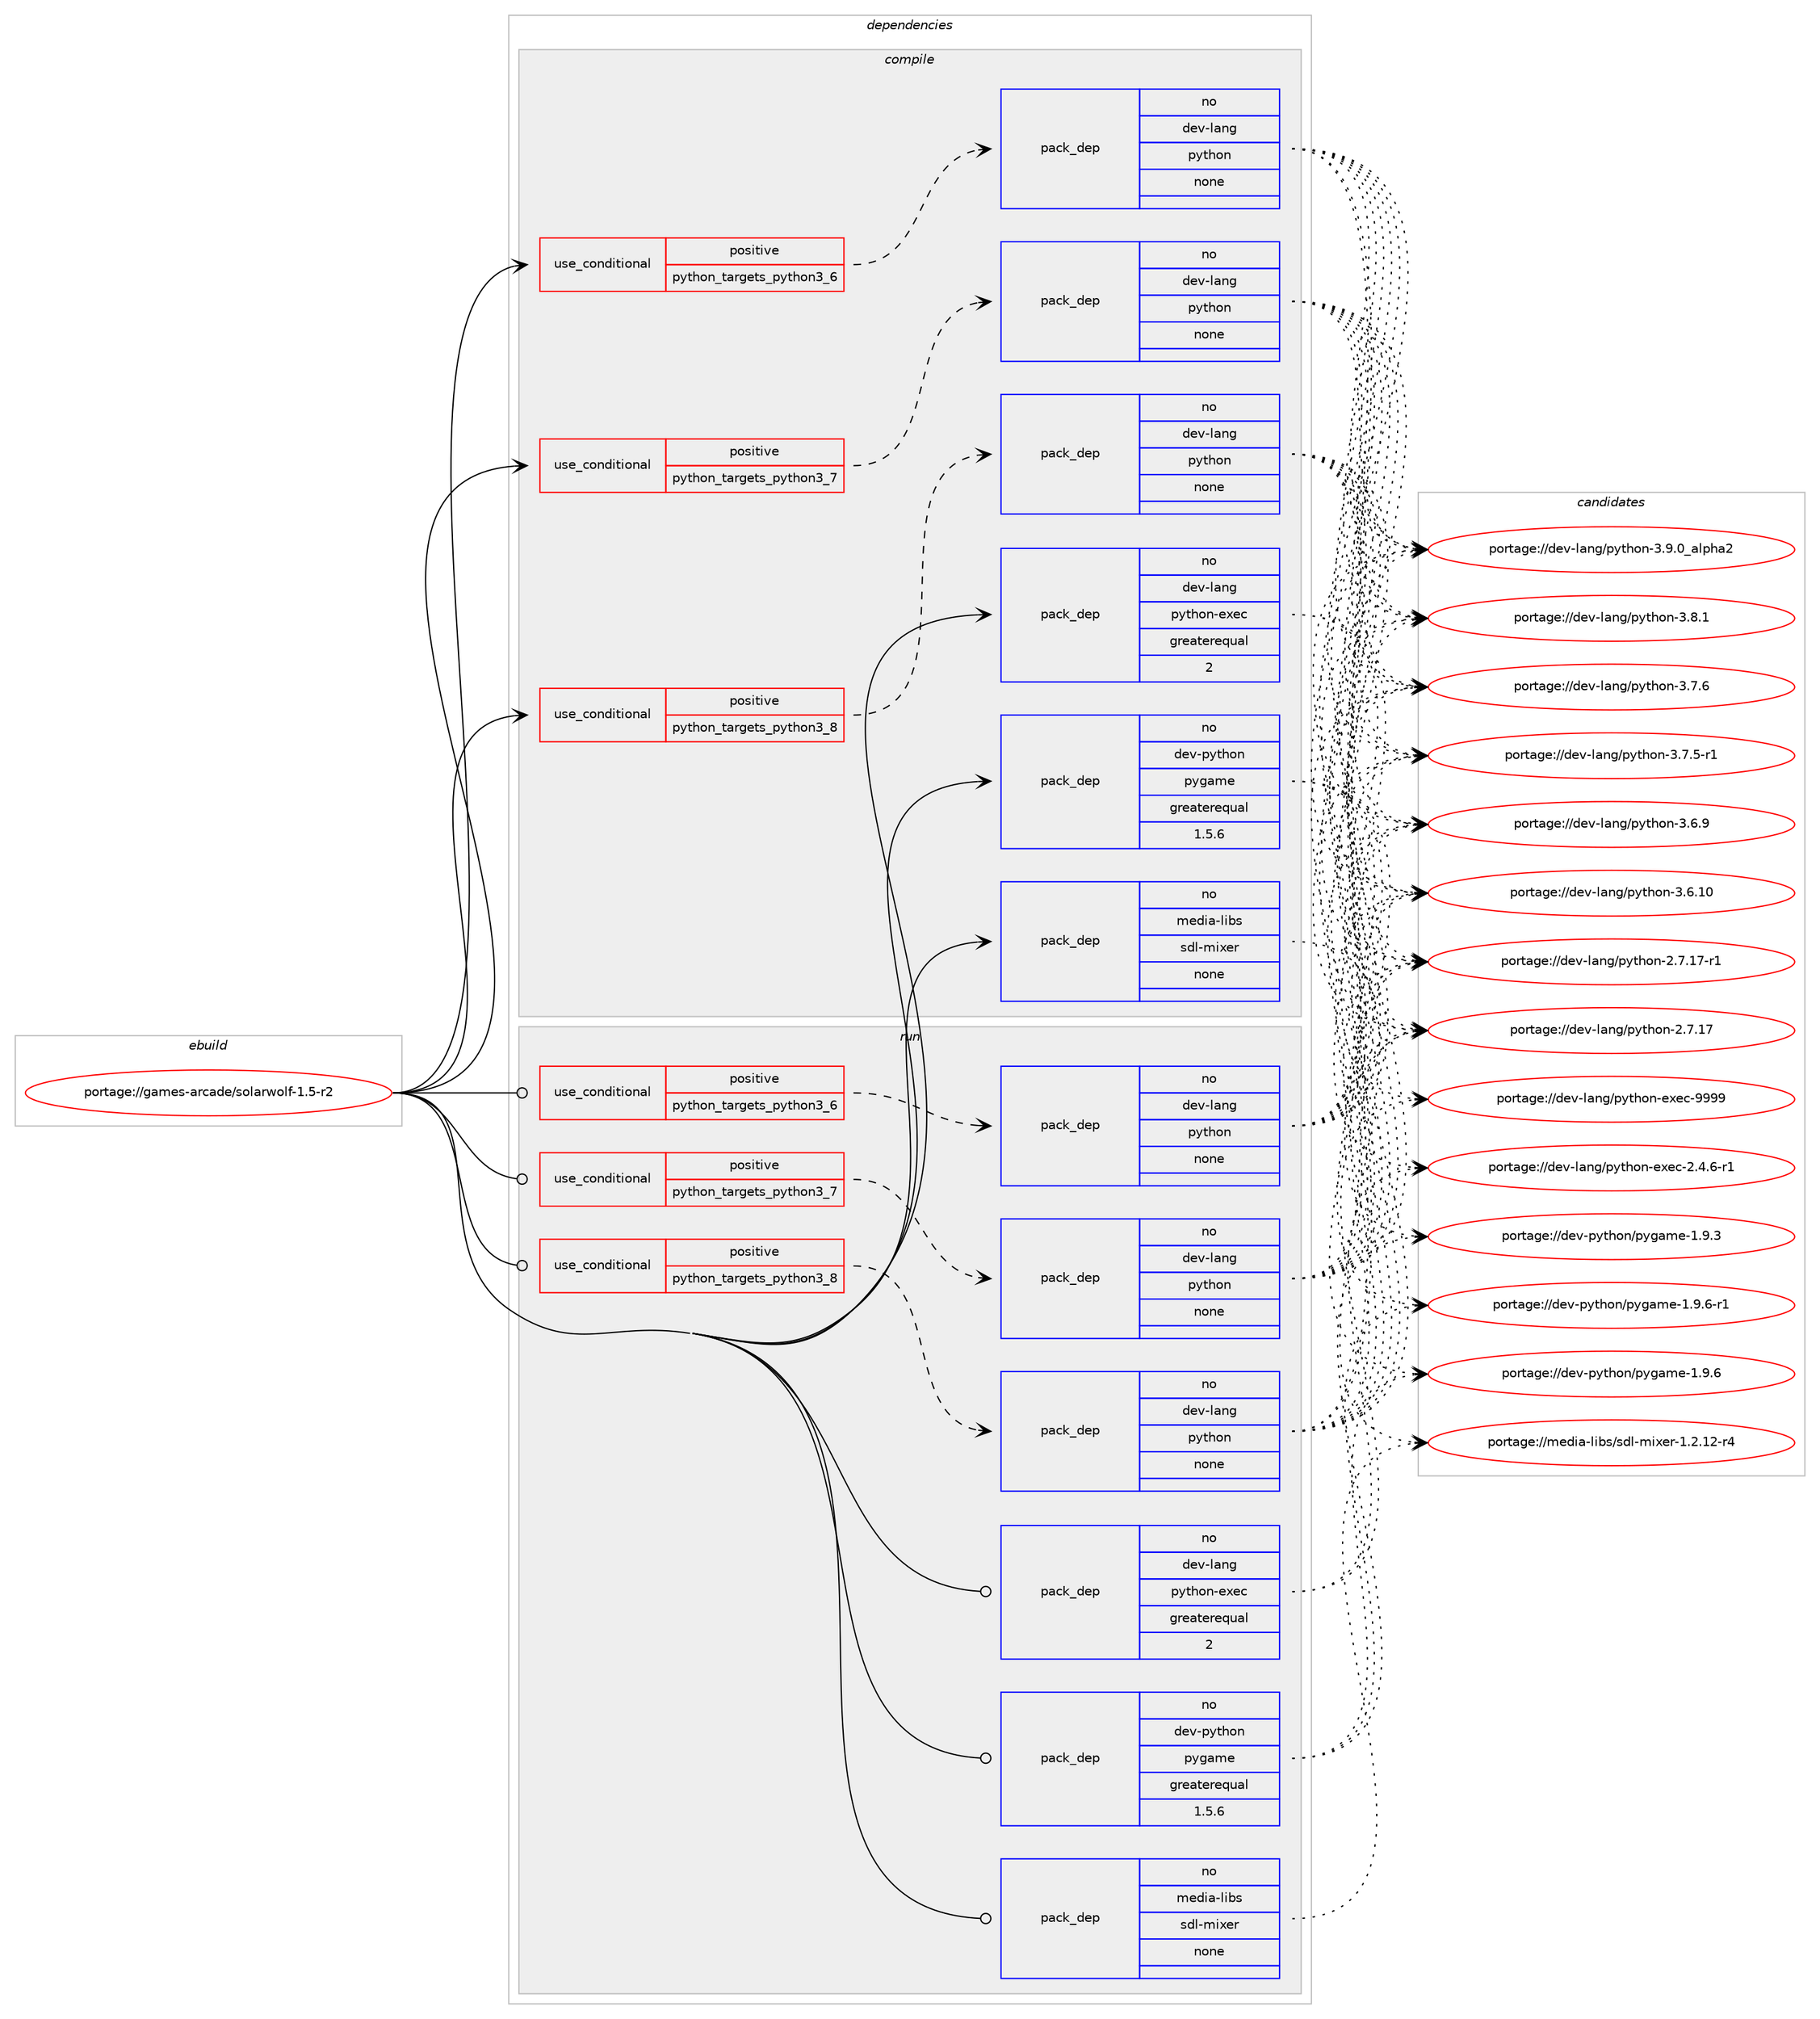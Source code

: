 digraph prolog {

# *************
# Graph options
# *************

newrank=true;
concentrate=true;
compound=true;
graph [rankdir=LR,fontname=Helvetica,fontsize=10,ranksep=1.5];#, ranksep=2.5, nodesep=0.2];
edge  [arrowhead=vee];
node  [fontname=Helvetica,fontsize=10];

# **********
# The ebuild
# **********

subgraph cluster_leftcol {
color=gray;
rank=same;
label=<<i>ebuild</i>>;
id [label="portage://games-arcade/solarwolf-1.5-r2", color=red, width=4, href="../games-arcade/solarwolf-1.5-r2.svg"];
}

# ****************
# The dependencies
# ****************

subgraph cluster_midcol {
color=gray;
label=<<i>dependencies</i>>;
subgraph cluster_compile {
fillcolor="#eeeeee";
style=filled;
label=<<i>compile</i>>;
subgraph cond60258 {
dependency290111 [label=<<TABLE BORDER="0" CELLBORDER="1" CELLSPACING="0" CELLPADDING="4"><TR><TD ROWSPAN="3" CELLPADDING="10">use_conditional</TD></TR><TR><TD>positive</TD></TR><TR><TD>python_targets_python3_6</TD></TR></TABLE>>, shape=none, color=red];
subgraph pack225357 {
dependency290112 [label=<<TABLE BORDER="0" CELLBORDER="1" CELLSPACING="0" CELLPADDING="4" WIDTH="220"><TR><TD ROWSPAN="6" CELLPADDING="30">pack_dep</TD></TR><TR><TD WIDTH="110">no</TD></TR><TR><TD>dev-lang</TD></TR><TR><TD>python</TD></TR><TR><TD>none</TD></TR><TR><TD></TD></TR></TABLE>>, shape=none, color=blue];
}
dependency290111:e -> dependency290112:w [weight=20,style="dashed",arrowhead="vee"];
}
id:e -> dependency290111:w [weight=20,style="solid",arrowhead="vee"];
subgraph cond60259 {
dependency290113 [label=<<TABLE BORDER="0" CELLBORDER="1" CELLSPACING="0" CELLPADDING="4"><TR><TD ROWSPAN="3" CELLPADDING="10">use_conditional</TD></TR><TR><TD>positive</TD></TR><TR><TD>python_targets_python3_7</TD></TR></TABLE>>, shape=none, color=red];
subgraph pack225358 {
dependency290114 [label=<<TABLE BORDER="0" CELLBORDER="1" CELLSPACING="0" CELLPADDING="4" WIDTH="220"><TR><TD ROWSPAN="6" CELLPADDING="30">pack_dep</TD></TR><TR><TD WIDTH="110">no</TD></TR><TR><TD>dev-lang</TD></TR><TR><TD>python</TD></TR><TR><TD>none</TD></TR><TR><TD></TD></TR></TABLE>>, shape=none, color=blue];
}
dependency290113:e -> dependency290114:w [weight=20,style="dashed",arrowhead="vee"];
}
id:e -> dependency290113:w [weight=20,style="solid",arrowhead="vee"];
subgraph cond60260 {
dependency290115 [label=<<TABLE BORDER="0" CELLBORDER="1" CELLSPACING="0" CELLPADDING="4"><TR><TD ROWSPAN="3" CELLPADDING="10">use_conditional</TD></TR><TR><TD>positive</TD></TR><TR><TD>python_targets_python3_8</TD></TR></TABLE>>, shape=none, color=red];
subgraph pack225359 {
dependency290116 [label=<<TABLE BORDER="0" CELLBORDER="1" CELLSPACING="0" CELLPADDING="4" WIDTH="220"><TR><TD ROWSPAN="6" CELLPADDING="30">pack_dep</TD></TR><TR><TD WIDTH="110">no</TD></TR><TR><TD>dev-lang</TD></TR><TR><TD>python</TD></TR><TR><TD>none</TD></TR><TR><TD></TD></TR></TABLE>>, shape=none, color=blue];
}
dependency290115:e -> dependency290116:w [weight=20,style="dashed",arrowhead="vee"];
}
id:e -> dependency290115:w [weight=20,style="solid",arrowhead="vee"];
subgraph pack225360 {
dependency290117 [label=<<TABLE BORDER="0" CELLBORDER="1" CELLSPACING="0" CELLPADDING="4" WIDTH="220"><TR><TD ROWSPAN="6" CELLPADDING="30">pack_dep</TD></TR><TR><TD WIDTH="110">no</TD></TR><TR><TD>dev-lang</TD></TR><TR><TD>python-exec</TD></TR><TR><TD>greaterequal</TD></TR><TR><TD>2</TD></TR></TABLE>>, shape=none, color=blue];
}
id:e -> dependency290117:w [weight=20,style="solid",arrowhead="vee"];
subgraph pack225361 {
dependency290118 [label=<<TABLE BORDER="0" CELLBORDER="1" CELLSPACING="0" CELLPADDING="4" WIDTH="220"><TR><TD ROWSPAN="6" CELLPADDING="30">pack_dep</TD></TR><TR><TD WIDTH="110">no</TD></TR><TR><TD>dev-python</TD></TR><TR><TD>pygame</TD></TR><TR><TD>greaterequal</TD></TR><TR><TD>1.5.6</TD></TR></TABLE>>, shape=none, color=blue];
}
id:e -> dependency290118:w [weight=20,style="solid",arrowhead="vee"];
subgraph pack225362 {
dependency290119 [label=<<TABLE BORDER="0" CELLBORDER="1" CELLSPACING="0" CELLPADDING="4" WIDTH="220"><TR><TD ROWSPAN="6" CELLPADDING="30">pack_dep</TD></TR><TR><TD WIDTH="110">no</TD></TR><TR><TD>media-libs</TD></TR><TR><TD>sdl-mixer</TD></TR><TR><TD>none</TD></TR><TR><TD></TD></TR></TABLE>>, shape=none, color=blue];
}
id:e -> dependency290119:w [weight=20,style="solid",arrowhead="vee"];
}
subgraph cluster_compileandrun {
fillcolor="#eeeeee";
style=filled;
label=<<i>compile and run</i>>;
}
subgraph cluster_run {
fillcolor="#eeeeee";
style=filled;
label=<<i>run</i>>;
subgraph cond60261 {
dependency290120 [label=<<TABLE BORDER="0" CELLBORDER="1" CELLSPACING="0" CELLPADDING="4"><TR><TD ROWSPAN="3" CELLPADDING="10">use_conditional</TD></TR><TR><TD>positive</TD></TR><TR><TD>python_targets_python3_6</TD></TR></TABLE>>, shape=none, color=red];
subgraph pack225363 {
dependency290121 [label=<<TABLE BORDER="0" CELLBORDER="1" CELLSPACING="0" CELLPADDING="4" WIDTH="220"><TR><TD ROWSPAN="6" CELLPADDING="30">pack_dep</TD></TR><TR><TD WIDTH="110">no</TD></TR><TR><TD>dev-lang</TD></TR><TR><TD>python</TD></TR><TR><TD>none</TD></TR><TR><TD></TD></TR></TABLE>>, shape=none, color=blue];
}
dependency290120:e -> dependency290121:w [weight=20,style="dashed",arrowhead="vee"];
}
id:e -> dependency290120:w [weight=20,style="solid",arrowhead="odot"];
subgraph cond60262 {
dependency290122 [label=<<TABLE BORDER="0" CELLBORDER="1" CELLSPACING="0" CELLPADDING="4"><TR><TD ROWSPAN="3" CELLPADDING="10">use_conditional</TD></TR><TR><TD>positive</TD></TR><TR><TD>python_targets_python3_7</TD></TR></TABLE>>, shape=none, color=red];
subgraph pack225364 {
dependency290123 [label=<<TABLE BORDER="0" CELLBORDER="1" CELLSPACING="0" CELLPADDING="4" WIDTH="220"><TR><TD ROWSPAN="6" CELLPADDING="30">pack_dep</TD></TR><TR><TD WIDTH="110">no</TD></TR><TR><TD>dev-lang</TD></TR><TR><TD>python</TD></TR><TR><TD>none</TD></TR><TR><TD></TD></TR></TABLE>>, shape=none, color=blue];
}
dependency290122:e -> dependency290123:w [weight=20,style="dashed",arrowhead="vee"];
}
id:e -> dependency290122:w [weight=20,style="solid",arrowhead="odot"];
subgraph cond60263 {
dependency290124 [label=<<TABLE BORDER="0" CELLBORDER="1" CELLSPACING="0" CELLPADDING="4"><TR><TD ROWSPAN="3" CELLPADDING="10">use_conditional</TD></TR><TR><TD>positive</TD></TR><TR><TD>python_targets_python3_8</TD></TR></TABLE>>, shape=none, color=red];
subgraph pack225365 {
dependency290125 [label=<<TABLE BORDER="0" CELLBORDER="1" CELLSPACING="0" CELLPADDING="4" WIDTH="220"><TR><TD ROWSPAN="6" CELLPADDING="30">pack_dep</TD></TR><TR><TD WIDTH="110">no</TD></TR><TR><TD>dev-lang</TD></TR><TR><TD>python</TD></TR><TR><TD>none</TD></TR><TR><TD></TD></TR></TABLE>>, shape=none, color=blue];
}
dependency290124:e -> dependency290125:w [weight=20,style="dashed",arrowhead="vee"];
}
id:e -> dependency290124:w [weight=20,style="solid",arrowhead="odot"];
subgraph pack225366 {
dependency290126 [label=<<TABLE BORDER="0" CELLBORDER="1" CELLSPACING="0" CELLPADDING="4" WIDTH="220"><TR><TD ROWSPAN="6" CELLPADDING="30">pack_dep</TD></TR><TR><TD WIDTH="110">no</TD></TR><TR><TD>dev-lang</TD></TR><TR><TD>python-exec</TD></TR><TR><TD>greaterequal</TD></TR><TR><TD>2</TD></TR></TABLE>>, shape=none, color=blue];
}
id:e -> dependency290126:w [weight=20,style="solid",arrowhead="odot"];
subgraph pack225367 {
dependency290127 [label=<<TABLE BORDER="0" CELLBORDER="1" CELLSPACING="0" CELLPADDING="4" WIDTH="220"><TR><TD ROWSPAN="6" CELLPADDING="30">pack_dep</TD></TR><TR><TD WIDTH="110">no</TD></TR><TR><TD>dev-python</TD></TR><TR><TD>pygame</TD></TR><TR><TD>greaterequal</TD></TR><TR><TD>1.5.6</TD></TR></TABLE>>, shape=none, color=blue];
}
id:e -> dependency290127:w [weight=20,style="solid",arrowhead="odot"];
subgraph pack225368 {
dependency290128 [label=<<TABLE BORDER="0" CELLBORDER="1" CELLSPACING="0" CELLPADDING="4" WIDTH="220"><TR><TD ROWSPAN="6" CELLPADDING="30">pack_dep</TD></TR><TR><TD WIDTH="110">no</TD></TR><TR><TD>media-libs</TD></TR><TR><TD>sdl-mixer</TD></TR><TR><TD>none</TD></TR><TR><TD></TD></TR></TABLE>>, shape=none, color=blue];
}
id:e -> dependency290128:w [weight=20,style="solid",arrowhead="odot"];
}
}

# **************
# The candidates
# **************

subgraph cluster_choices {
rank=same;
color=gray;
label=<<i>candidates</i>>;

subgraph choice225357 {
color=black;
nodesep=1;
choice10010111845108971101034711212111610411111045514657464895971081121049750 [label="portage://dev-lang/python-3.9.0_alpha2", color=red, width=4,href="../dev-lang/python-3.9.0_alpha2.svg"];
choice100101118451089711010347112121116104111110455146564649 [label="portage://dev-lang/python-3.8.1", color=red, width=4,href="../dev-lang/python-3.8.1.svg"];
choice100101118451089711010347112121116104111110455146554654 [label="portage://dev-lang/python-3.7.6", color=red, width=4,href="../dev-lang/python-3.7.6.svg"];
choice1001011184510897110103471121211161041111104551465546534511449 [label="portage://dev-lang/python-3.7.5-r1", color=red, width=4,href="../dev-lang/python-3.7.5-r1.svg"];
choice100101118451089711010347112121116104111110455146544657 [label="portage://dev-lang/python-3.6.9", color=red, width=4,href="../dev-lang/python-3.6.9.svg"];
choice10010111845108971101034711212111610411111045514654464948 [label="portage://dev-lang/python-3.6.10", color=red, width=4,href="../dev-lang/python-3.6.10.svg"];
choice100101118451089711010347112121116104111110455046554649554511449 [label="portage://dev-lang/python-2.7.17-r1", color=red, width=4,href="../dev-lang/python-2.7.17-r1.svg"];
choice10010111845108971101034711212111610411111045504655464955 [label="portage://dev-lang/python-2.7.17", color=red, width=4,href="../dev-lang/python-2.7.17.svg"];
dependency290112:e -> choice10010111845108971101034711212111610411111045514657464895971081121049750:w [style=dotted,weight="100"];
dependency290112:e -> choice100101118451089711010347112121116104111110455146564649:w [style=dotted,weight="100"];
dependency290112:e -> choice100101118451089711010347112121116104111110455146554654:w [style=dotted,weight="100"];
dependency290112:e -> choice1001011184510897110103471121211161041111104551465546534511449:w [style=dotted,weight="100"];
dependency290112:e -> choice100101118451089711010347112121116104111110455146544657:w [style=dotted,weight="100"];
dependency290112:e -> choice10010111845108971101034711212111610411111045514654464948:w [style=dotted,weight="100"];
dependency290112:e -> choice100101118451089711010347112121116104111110455046554649554511449:w [style=dotted,weight="100"];
dependency290112:e -> choice10010111845108971101034711212111610411111045504655464955:w [style=dotted,weight="100"];
}
subgraph choice225358 {
color=black;
nodesep=1;
choice10010111845108971101034711212111610411111045514657464895971081121049750 [label="portage://dev-lang/python-3.9.0_alpha2", color=red, width=4,href="../dev-lang/python-3.9.0_alpha2.svg"];
choice100101118451089711010347112121116104111110455146564649 [label="portage://dev-lang/python-3.8.1", color=red, width=4,href="../dev-lang/python-3.8.1.svg"];
choice100101118451089711010347112121116104111110455146554654 [label="portage://dev-lang/python-3.7.6", color=red, width=4,href="../dev-lang/python-3.7.6.svg"];
choice1001011184510897110103471121211161041111104551465546534511449 [label="portage://dev-lang/python-3.7.5-r1", color=red, width=4,href="../dev-lang/python-3.7.5-r1.svg"];
choice100101118451089711010347112121116104111110455146544657 [label="portage://dev-lang/python-3.6.9", color=red, width=4,href="../dev-lang/python-3.6.9.svg"];
choice10010111845108971101034711212111610411111045514654464948 [label="portage://dev-lang/python-3.6.10", color=red, width=4,href="../dev-lang/python-3.6.10.svg"];
choice100101118451089711010347112121116104111110455046554649554511449 [label="portage://dev-lang/python-2.7.17-r1", color=red, width=4,href="../dev-lang/python-2.7.17-r1.svg"];
choice10010111845108971101034711212111610411111045504655464955 [label="portage://dev-lang/python-2.7.17", color=red, width=4,href="../dev-lang/python-2.7.17.svg"];
dependency290114:e -> choice10010111845108971101034711212111610411111045514657464895971081121049750:w [style=dotted,weight="100"];
dependency290114:e -> choice100101118451089711010347112121116104111110455146564649:w [style=dotted,weight="100"];
dependency290114:e -> choice100101118451089711010347112121116104111110455146554654:w [style=dotted,weight="100"];
dependency290114:e -> choice1001011184510897110103471121211161041111104551465546534511449:w [style=dotted,weight="100"];
dependency290114:e -> choice100101118451089711010347112121116104111110455146544657:w [style=dotted,weight="100"];
dependency290114:e -> choice10010111845108971101034711212111610411111045514654464948:w [style=dotted,weight="100"];
dependency290114:e -> choice100101118451089711010347112121116104111110455046554649554511449:w [style=dotted,weight="100"];
dependency290114:e -> choice10010111845108971101034711212111610411111045504655464955:w [style=dotted,weight="100"];
}
subgraph choice225359 {
color=black;
nodesep=1;
choice10010111845108971101034711212111610411111045514657464895971081121049750 [label="portage://dev-lang/python-3.9.0_alpha2", color=red, width=4,href="../dev-lang/python-3.9.0_alpha2.svg"];
choice100101118451089711010347112121116104111110455146564649 [label="portage://dev-lang/python-3.8.1", color=red, width=4,href="../dev-lang/python-3.8.1.svg"];
choice100101118451089711010347112121116104111110455146554654 [label="portage://dev-lang/python-3.7.6", color=red, width=4,href="../dev-lang/python-3.7.6.svg"];
choice1001011184510897110103471121211161041111104551465546534511449 [label="portage://dev-lang/python-3.7.5-r1", color=red, width=4,href="../dev-lang/python-3.7.5-r1.svg"];
choice100101118451089711010347112121116104111110455146544657 [label="portage://dev-lang/python-3.6.9", color=red, width=4,href="../dev-lang/python-3.6.9.svg"];
choice10010111845108971101034711212111610411111045514654464948 [label="portage://dev-lang/python-3.6.10", color=red, width=4,href="../dev-lang/python-3.6.10.svg"];
choice100101118451089711010347112121116104111110455046554649554511449 [label="portage://dev-lang/python-2.7.17-r1", color=red, width=4,href="../dev-lang/python-2.7.17-r1.svg"];
choice10010111845108971101034711212111610411111045504655464955 [label="portage://dev-lang/python-2.7.17", color=red, width=4,href="../dev-lang/python-2.7.17.svg"];
dependency290116:e -> choice10010111845108971101034711212111610411111045514657464895971081121049750:w [style=dotted,weight="100"];
dependency290116:e -> choice100101118451089711010347112121116104111110455146564649:w [style=dotted,weight="100"];
dependency290116:e -> choice100101118451089711010347112121116104111110455146554654:w [style=dotted,weight="100"];
dependency290116:e -> choice1001011184510897110103471121211161041111104551465546534511449:w [style=dotted,weight="100"];
dependency290116:e -> choice100101118451089711010347112121116104111110455146544657:w [style=dotted,weight="100"];
dependency290116:e -> choice10010111845108971101034711212111610411111045514654464948:w [style=dotted,weight="100"];
dependency290116:e -> choice100101118451089711010347112121116104111110455046554649554511449:w [style=dotted,weight="100"];
dependency290116:e -> choice10010111845108971101034711212111610411111045504655464955:w [style=dotted,weight="100"];
}
subgraph choice225360 {
color=black;
nodesep=1;
choice10010111845108971101034711212111610411111045101120101994557575757 [label="portage://dev-lang/python-exec-9999", color=red, width=4,href="../dev-lang/python-exec-9999.svg"];
choice10010111845108971101034711212111610411111045101120101994550465246544511449 [label="portage://dev-lang/python-exec-2.4.6-r1", color=red, width=4,href="../dev-lang/python-exec-2.4.6-r1.svg"];
dependency290117:e -> choice10010111845108971101034711212111610411111045101120101994557575757:w [style=dotted,weight="100"];
dependency290117:e -> choice10010111845108971101034711212111610411111045101120101994550465246544511449:w [style=dotted,weight="100"];
}
subgraph choice225361 {
color=black;
nodesep=1;
choice1001011184511212111610411111047112121103971091014549465746544511449 [label="portage://dev-python/pygame-1.9.6-r1", color=red, width=4,href="../dev-python/pygame-1.9.6-r1.svg"];
choice100101118451121211161041111104711212110397109101454946574654 [label="portage://dev-python/pygame-1.9.6", color=red, width=4,href="../dev-python/pygame-1.9.6.svg"];
choice100101118451121211161041111104711212110397109101454946574651 [label="portage://dev-python/pygame-1.9.3", color=red, width=4,href="../dev-python/pygame-1.9.3.svg"];
dependency290118:e -> choice1001011184511212111610411111047112121103971091014549465746544511449:w [style=dotted,weight="100"];
dependency290118:e -> choice100101118451121211161041111104711212110397109101454946574654:w [style=dotted,weight="100"];
dependency290118:e -> choice100101118451121211161041111104711212110397109101454946574651:w [style=dotted,weight="100"];
}
subgraph choice225362 {
color=black;
nodesep=1;
choice1091011001059745108105981154711510010845109105120101114454946504649504511452 [label="portage://media-libs/sdl-mixer-1.2.12-r4", color=red, width=4,href="../media-libs/sdl-mixer-1.2.12-r4.svg"];
dependency290119:e -> choice1091011001059745108105981154711510010845109105120101114454946504649504511452:w [style=dotted,weight="100"];
}
subgraph choice225363 {
color=black;
nodesep=1;
choice10010111845108971101034711212111610411111045514657464895971081121049750 [label="portage://dev-lang/python-3.9.0_alpha2", color=red, width=4,href="../dev-lang/python-3.9.0_alpha2.svg"];
choice100101118451089711010347112121116104111110455146564649 [label="portage://dev-lang/python-3.8.1", color=red, width=4,href="../dev-lang/python-3.8.1.svg"];
choice100101118451089711010347112121116104111110455146554654 [label="portage://dev-lang/python-3.7.6", color=red, width=4,href="../dev-lang/python-3.7.6.svg"];
choice1001011184510897110103471121211161041111104551465546534511449 [label="portage://dev-lang/python-3.7.5-r1", color=red, width=4,href="../dev-lang/python-3.7.5-r1.svg"];
choice100101118451089711010347112121116104111110455146544657 [label="portage://dev-lang/python-3.6.9", color=red, width=4,href="../dev-lang/python-3.6.9.svg"];
choice10010111845108971101034711212111610411111045514654464948 [label="portage://dev-lang/python-3.6.10", color=red, width=4,href="../dev-lang/python-3.6.10.svg"];
choice100101118451089711010347112121116104111110455046554649554511449 [label="portage://dev-lang/python-2.7.17-r1", color=red, width=4,href="../dev-lang/python-2.7.17-r1.svg"];
choice10010111845108971101034711212111610411111045504655464955 [label="portage://dev-lang/python-2.7.17", color=red, width=4,href="../dev-lang/python-2.7.17.svg"];
dependency290121:e -> choice10010111845108971101034711212111610411111045514657464895971081121049750:w [style=dotted,weight="100"];
dependency290121:e -> choice100101118451089711010347112121116104111110455146564649:w [style=dotted,weight="100"];
dependency290121:e -> choice100101118451089711010347112121116104111110455146554654:w [style=dotted,weight="100"];
dependency290121:e -> choice1001011184510897110103471121211161041111104551465546534511449:w [style=dotted,weight="100"];
dependency290121:e -> choice100101118451089711010347112121116104111110455146544657:w [style=dotted,weight="100"];
dependency290121:e -> choice10010111845108971101034711212111610411111045514654464948:w [style=dotted,weight="100"];
dependency290121:e -> choice100101118451089711010347112121116104111110455046554649554511449:w [style=dotted,weight="100"];
dependency290121:e -> choice10010111845108971101034711212111610411111045504655464955:w [style=dotted,weight="100"];
}
subgraph choice225364 {
color=black;
nodesep=1;
choice10010111845108971101034711212111610411111045514657464895971081121049750 [label="portage://dev-lang/python-3.9.0_alpha2", color=red, width=4,href="../dev-lang/python-3.9.0_alpha2.svg"];
choice100101118451089711010347112121116104111110455146564649 [label="portage://dev-lang/python-3.8.1", color=red, width=4,href="../dev-lang/python-3.8.1.svg"];
choice100101118451089711010347112121116104111110455146554654 [label="portage://dev-lang/python-3.7.6", color=red, width=4,href="../dev-lang/python-3.7.6.svg"];
choice1001011184510897110103471121211161041111104551465546534511449 [label="portage://dev-lang/python-3.7.5-r1", color=red, width=4,href="../dev-lang/python-3.7.5-r1.svg"];
choice100101118451089711010347112121116104111110455146544657 [label="portage://dev-lang/python-3.6.9", color=red, width=4,href="../dev-lang/python-3.6.9.svg"];
choice10010111845108971101034711212111610411111045514654464948 [label="portage://dev-lang/python-3.6.10", color=red, width=4,href="../dev-lang/python-3.6.10.svg"];
choice100101118451089711010347112121116104111110455046554649554511449 [label="portage://dev-lang/python-2.7.17-r1", color=red, width=4,href="../dev-lang/python-2.7.17-r1.svg"];
choice10010111845108971101034711212111610411111045504655464955 [label="portage://dev-lang/python-2.7.17", color=red, width=4,href="../dev-lang/python-2.7.17.svg"];
dependency290123:e -> choice10010111845108971101034711212111610411111045514657464895971081121049750:w [style=dotted,weight="100"];
dependency290123:e -> choice100101118451089711010347112121116104111110455146564649:w [style=dotted,weight="100"];
dependency290123:e -> choice100101118451089711010347112121116104111110455146554654:w [style=dotted,weight="100"];
dependency290123:e -> choice1001011184510897110103471121211161041111104551465546534511449:w [style=dotted,weight="100"];
dependency290123:e -> choice100101118451089711010347112121116104111110455146544657:w [style=dotted,weight="100"];
dependency290123:e -> choice10010111845108971101034711212111610411111045514654464948:w [style=dotted,weight="100"];
dependency290123:e -> choice100101118451089711010347112121116104111110455046554649554511449:w [style=dotted,weight="100"];
dependency290123:e -> choice10010111845108971101034711212111610411111045504655464955:w [style=dotted,weight="100"];
}
subgraph choice225365 {
color=black;
nodesep=1;
choice10010111845108971101034711212111610411111045514657464895971081121049750 [label="portage://dev-lang/python-3.9.0_alpha2", color=red, width=4,href="../dev-lang/python-3.9.0_alpha2.svg"];
choice100101118451089711010347112121116104111110455146564649 [label="portage://dev-lang/python-3.8.1", color=red, width=4,href="../dev-lang/python-3.8.1.svg"];
choice100101118451089711010347112121116104111110455146554654 [label="portage://dev-lang/python-3.7.6", color=red, width=4,href="../dev-lang/python-3.7.6.svg"];
choice1001011184510897110103471121211161041111104551465546534511449 [label="portage://dev-lang/python-3.7.5-r1", color=red, width=4,href="../dev-lang/python-3.7.5-r1.svg"];
choice100101118451089711010347112121116104111110455146544657 [label="portage://dev-lang/python-3.6.9", color=red, width=4,href="../dev-lang/python-3.6.9.svg"];
choice10010111845108971101034711212111610411111045514654464948 [label="portage://dev-lang/python-3.6.10", color=red, width=4,href="../dev-lang/python-3.6.10.svg"];
choice100101118451089711010347112121116104111110455046554649554511449 [label="portage://dev-lang/python-2.7.17-r1", color=red, width=4,href="../dev-lang/python-2.7.17-r1.svg"];
choice10010111845108971101034711212111610411111045504655464955 [label="portage://dev-lang/python-2.7.17", color=red, width=4,href="../dev-lang/python-2.7.17.svg"];
dependency290125:e -> choice10010111845108971101034711212111610411111045514657464895971081121049750:w [style=dotted,weight="100"];
dependency290125:e -> choice100101118451089711010347112121116104111110455146564649:w [style=dotted,weight="100"];
dependency290125:e -> choice100101118451089711010347112121116104111110455146554654:w [style=dotted,weight="100"];
dependency290125:e -> choice1001011184510897110103471121211161041111104551465546534511449:w [style=dotted,weight="100"];
dependency290125:e -> choice100101118451089711010347112121116104111110455146544657:w [style=dotted,weight="100"];
dependency290125:e -> choice10010111845108971101034711212111610411111045514654464948:w [style=dotted,weight="100"];
dependency290125:e -> choice100101118451089711010347112121116104111110455046554649554511449:w [style=dotted,weight="100"];
dependency290125:e -> choice10010111845108971101034711212111610411111045504655464955:w [style=dotted,weight="100"];
}
subgraph choice225366 {
color=black;
nodesep=1;
choice10010111845108971101034711212111610411111045101120101994557575757 [label="portage://dev-lang/python-exec-9999", color=red, width=4,href="../dev-lang/python-exec-9999.svg"];
choice10010111845108971101034711212111610411111045101120101994550465246544511449 [label="portage://dev-lang/python-exec-2.4.6-r1", color=red, width=4,href="../dev-lang/python-exec-2.4.6-r1.svg"];
dependency290126:e -> choice10010111845108971101034711212111610411111045101120101994557575757:w [style=dotted,weight="100"];
dependency290126:e -> choice10010111845108971101034711212111610411111045101120101994550465246544511449:w [style=dotted,weight="100"];
}
subgraph choice225367 {
color=black;
nodesep=1;
choice1001011184511212111610411111047112121103971091014549465746544511449 [label="portage://dev-python/pygame-1.9.6-r1", color=red, width=4,href="../dev-python/pygame-1.9.6-r1.svg"];
choice100101118451121211161041111104711212110397109101454946574654 [label="portage://dev-python/pygame-1.9.6", color=red, width=4,href="../dev-python/pygame-1.9.6.svg"];
choice100101118451121211161041111104711212110397109101454946574651 [label="portage://dev-python/pygame-1.9.3", color=red, width=4,href="../dev-python/pygame-1.9.3.svg"];
dependency290127:e -> choice1001011184511212111610411111047112121103971091014549465746544511449:w [style=dotted,weight="100"];
dependency290127:e -> choice100101118451121211161041111104711212110397109101454946574654:w [style=dotted,weight="100"];
dependency290127:e -> choice100101118451121211161041111104711212110397109101454946574651:w [style=dotted,weight="100"];
}
subgraph choice225368 {
color=black;
nodesep=1;
choice1091011001059745108105981154711510010845109105120101114454946504649504511452 [label="portage://media-libs/sdl-mixer-1.2.12-r4", color=red, width=4,href="../media-libs/sdl-mixer-1.2.12-r4.svg"];
dependency290128:e -> choice1091011001059745108105981154711510010845109105120101114454946504649504511452:w [style=dotted,weight="100"];
}
}

}
